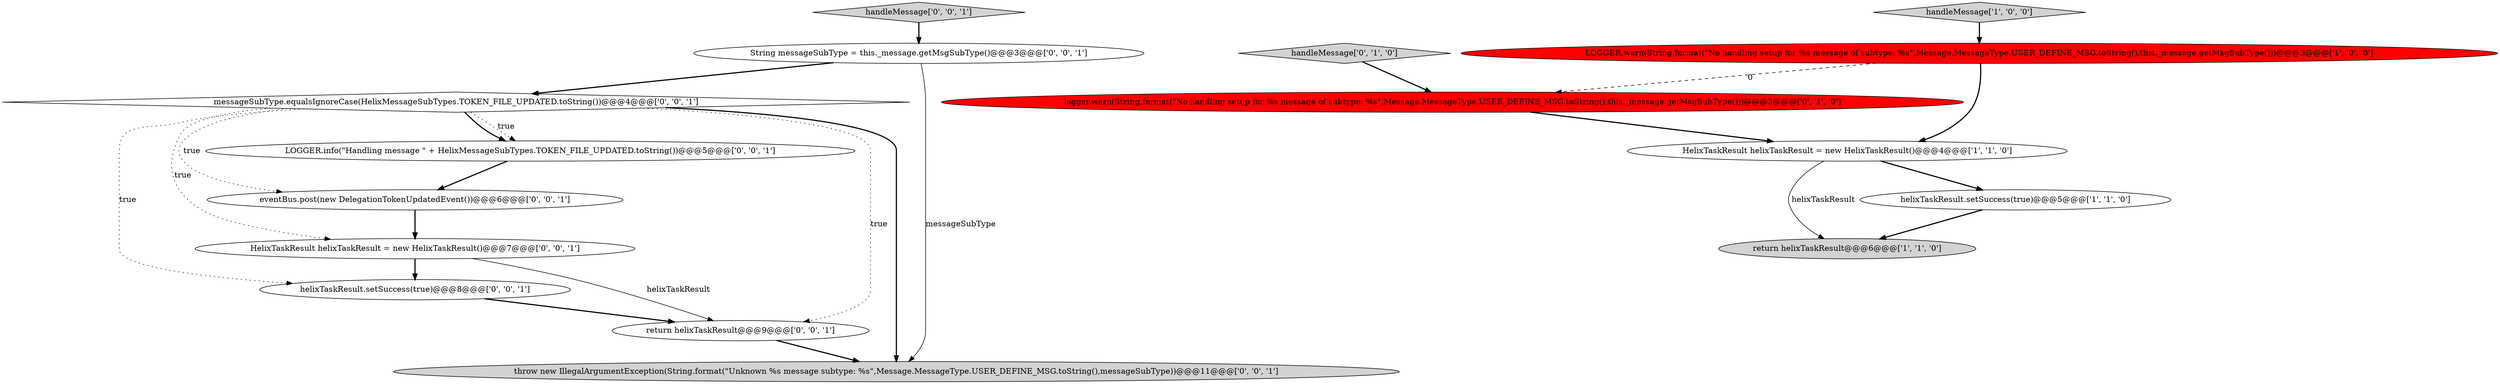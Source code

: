 digraph {
12 [style = filled, label = "handleMessage['0', '0', '1']", fillcolor = lightgray, shape = diamond image = "AAA0AAABBB3BBB"];
10 [style = filled, label = "LOGGER.info(\"Handling message \" + HelixMessageSubTypes.TOKEN_FILE_UPDATED.toString())@@@5@@@['0', '0', '1']", fillcolor = white, shape = ellipse image = "AAA0AAABBB3BBB"];
2 [style = filled, label = "return helixTaskResult@@@6@@@['1', '1', '0']", fillcolor = lightgray, shape = ellipse image = "AAA0AAABBB1BBB"];
4 [style = filled, label = "helixTaskResult.setSuccess(true)@@@5@@@['1', '1', '0']", fillcolor = white, shape = ellipse image = "AAA0AAABBB1BBB"];
9 [style = filled, label = "messageSubType.equalsIgnoreCase(HelixMessageSubTypes.TOKEN_FILE_UPDATED.toString())@@@4@@@['0', '0', '1']", fillcolor = white, shape = diamond image = "AAA0AAABBB3BBB"];
0 [style = filled, label = "LOGGER.warn(String.format(\"No handling setup for %s message of subtype: %s\",Message.MessageType.USER_DEFINE_MSG.toString(),this._message.getMsgSubType()))@@@3@@@['1', '0', '0']", fillcolor = red, shape = ellipse image = "AAA1AAABBB1BBB"];
7 [style = filled, label = "return helixTaskResult@@@9@@@['0', '0', '1']", fillcolor = white, shape = ellipse image = "AAA0AAABBB3BBB"];
5 [style = filled, label = "handleMessage['0', '1', '0']", fillcolor = lightgray, shape = diamond image = "AAA0AAABBB2BBB"];
8 [style = filled, label = "String messageSubType = this._message.getMsgSubType()@@@3@@@['0', '0', '1']", fillcolor = white, shape = ellipse image = "AAA0AAABBB3BBB"];
13 [style = filled, label = "eventBus.post(new DelegationTokenUpdatedEvent())@@@6@@@['0', '0', '1']", fillcolor = white, shape = ellipse image = "AAA0AAABBB3BBB"];
14 [style = filled, label = "HelixTaskResult helixTaskResult = new HelixTaskResult()@@@7@@@['0', '0', '1']", fillcolor = white, shape = ellipse image = "AAA0AAABBB3BBB"];
15 [style = filled, label = "helixTaskResult.setSuccess(true)@@@8@@@['0', '0', '1']", fillcolor = white, shape = ellipse image = "AAA0AAABBB3BBB"];
6 [style = filled, label = "logger.warn(String.format(\"No handling setup for %s message of subtype: %s\",Message.MessageType.USER_DEFINE_MSG.toString(),this._message.getMsgSubType()))@@@3@@@['0', '1', '0']", fillcolor = red, shape = ellipse image = "AAA1AAABBB2BBB"];
11 [style = filled, label = "throw new IllegalArgumentException(String.format(\"Unknown %s message subtype: %s\",Message.MessageType.USER_DEFINE_MSG.toString(),messageSubType))@@@11@@@['0', '0', '1']", fillcolor = lightgray, shape = ellipse image = "AAA0AAABBB3BBB"];
1 [style = filled, label = "HelixTaskResult helixTaskResult = new HelixTaskResult()@@@4@@@['1', '1', '0']", fillcolor = white, shape = ellipse image = "AAA0AAABBB1BBB"];
3 [style = filled, label = "handleMessage['1', '0', '0']", fillcolor = lightgray, shape = diamond image = "AAA0AAABBB1BBB"];
1->4 [style = bold, label=""];
7->11 [style = bold, label=""];
9->11 [style = bold, label=""];
15->7 [style = bold, label=""];
0->6 [style = dashed, label="0"];
1->2 [style = solid, label="helixTaskResult"];
4->2 [style = bold, label=""];
9->10 [style = bold, label=""];
9->14 [style = dotted, label="true"];
3->0 [style = bold, label=""];
6->1 [style = bold, label=""];
5->6 [style = bold, label=""];
10->13 [style = bold, label=""];
12->8 [style = bold, label=""];
0->1 [style = bold, label=""];
9->13 [style = dotted, label="true"];
14->7 [style = solid, label="helixTaskResult"];
8->9 [style = bold, label=""];
14->15 [style = bold, label=""];
9->15 [style = dotted, label="true"];
9->7 [style = dotted, label="true"];
9->10 [style = dotted, label="true"];
13->14 [style = bold, label=""];
8->11 [style = solid, label="messageSubType"];
}
